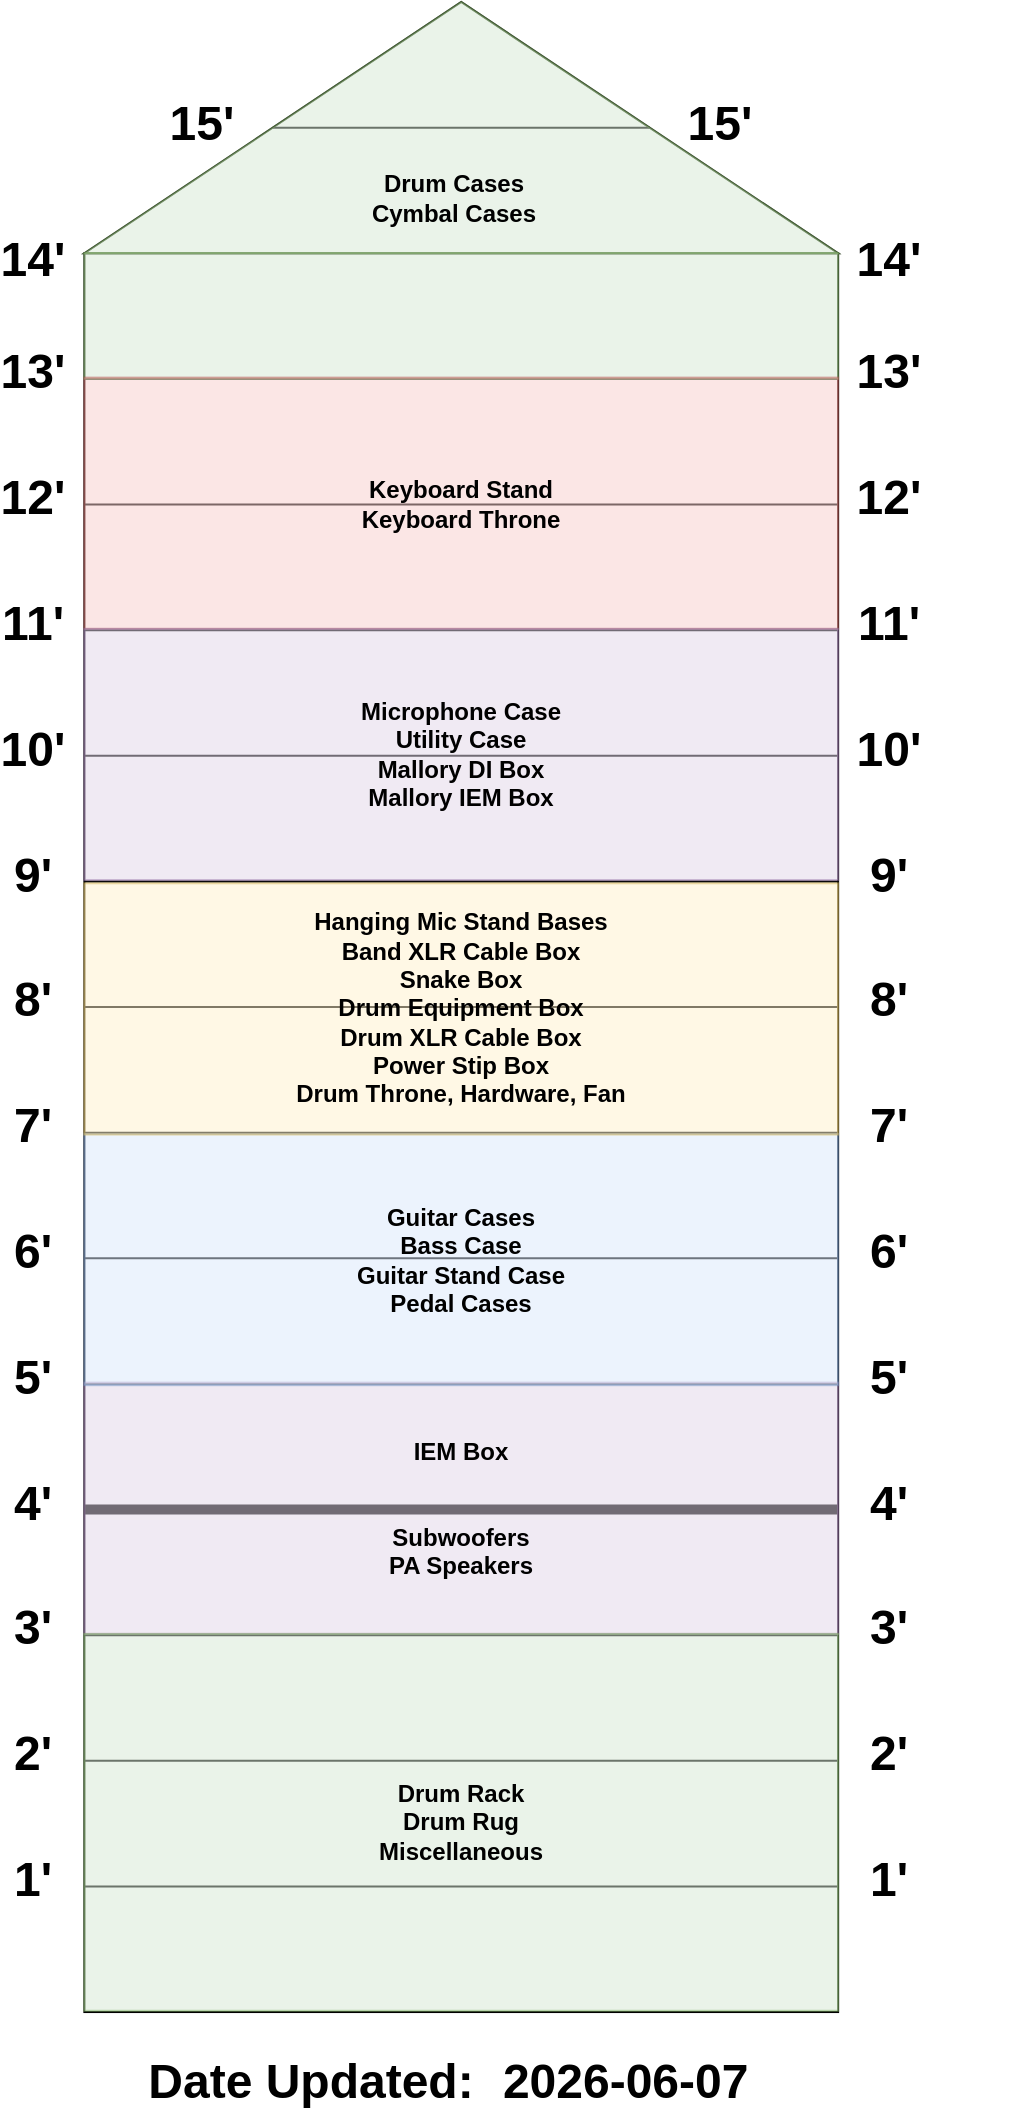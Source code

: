 <mxfile version="28.0.5">
  <diagram name="Page-1" id="X5lvkgiN3U133mV6QOkO">
    <mxGraphModel dx="1377" dy="532" grid="1" gridSize="10" guides="1" tooltips="1" connect="1" arrows="1" fold="1" page="1" pageScale="1" pageWidth="850" pageHeight="1100" math="0" shadow="0">
      <root>
        <mxCell id="0" />
        <mxCell id="1" parent="0" />
        <mxCell id="nhZHOeeMNoCa2xDWZXQW-58" value="" style="group;aspect=fixed;" parent="1" vertex="1" connectable="0">
          <mxGeometry x="200" y="30" width="500" height="1006.91" as="geometry" />
        </mxCell>
        <mxCell id="nhZHOeeMNoCa2xDWZXQW-53" value="" style="group" parent="nhZHOeeMNoCa2xDWZXQW-58" connectable="0" vertex="1">
          <mxGeometry x="10.05" width="489.95" height="1005.026" as="geometry" />
        </mxCell>
        <mxCell id="nhZHOeeMNoCa2xDWZXQW-17" value="&lt;font style=&quot;font-size: 24px;&quot;&gt;1&#39;&lt;/font&gt;" style="text;strokeColor=none;align=center;fillColor=none;html=1;verticalAlign=middle;whiteSpace=wrap;rounded=0;fontStyle=1" parent="nhZHOeeMNoCa2xDWZXQW-58" vertex="1">
          <mxGeometry y="929.649" width="18.844" height="18.844" as="geometry" />
        </mxCell>
        <mxCell id="nhZHOeeMNoCa2xDWZXQW-18" value="&lt;font style=&quot;font-size: 24px;&quot;&gt;1&#39;&lt;/font&gt;" style="text;strokeColor=none;align=center;fillColor=none;html=1;verticalAlign=middle;whiteSpace=wrap;rounded=0;fontStyle=1" parent="nhZHOeeMNoCa2xDWZXQW-58" vertex="1">
          <mxGeometry x="428.392" y="929.649" width="18.844" height="18.844" as="geometry" />
        </mxCell>
        <mxCell id="nhZHOeeMNoCa2xDWZXQW-19" value="&lt;font style=&quot;font-size: 24px;&quot;&gt;2&#39;&lt;/font&gt;" style="text;strokeColor=none;align=center;fillColor=none;html=1;verticalAlign=middle;whiteSpace=wrap;rounded=0;fontStyle=1" parent="nhZHOeeMNoCa2xDWZXQW-58" vertex="1">
          <mxGeometry y="866.835" width="18.844" height="18.844" as="geometry" />
        </mxCell>
        <mxCell id="nhZHOeeMNoCa2xDWZXQW-20" value="&lt;font style=&quot;font-size: 24px;&quot;&gt;2&#39;&lt;/font&gt;" style="text;strokeColor=none;align=center;fillColor=none;html=1;verticalAlign=middle;whiteSpace=wrap;rounded=0;fontStyle=1" parent="nhZHOeeMNoCa2xDWZXQW-58" vertex="1">
          <mxGeometry x="428.392" y="866.835" width="18.844" height="18.844" as="geometry" />
        </mxCell>
        <mxCell id="nhZHOeeMNoCa2xDWZXQW-21" value="&lt;font style=&quot;font-size: 24px;&quot;&gt;3&#39;&lt;/font&gt;" style="text;strokeColor=none;align=center;fillColor=none;html=1;verticalAlign=middle;whiteSpace=wrap;rounded=0;fontStyle=1" parent="nhZHOeeMNoCa2xDWZXQW-58" vertex="1">
          <mxGeometry y="804.02" width="18.844" height="18.844" as="geometry" />
        </mxCell>
        <mxCell id="nhZHOeeMNoCa2xDWZXQW-22" value="&lt;font style=&quot;font-size: 24px;&quot;&gt;3&#39;&lt;/font&gt;" style="text;strokeColor=none;align=center;fillColor=none;html=1;verticalAlign=middle;whiteSpace=wrap;rounded=0;fontStyle=1" parent="nhZHOeeMNoCa2xDWZXQW-58" vertex="1">
          <mxGeometry x="428.392" y="804.02" width="18.844" height="18.844" as="geometry" />
        </mxCell>
        <mxCell id="nhZHOeeMNoCa2xDWZXQW-23" value="&lt;font style=&quot;font-size: 24px;&quot;&gt;4&#39;&lt;/font&gt;" style="text;strokeColor=none;align=center;fillColor=none;html=1;verticalAlign=middle;whiteSpace=wrap;rounded=0;fontStyle=1" parent="nhZHOeeMNoCa2xDWZXQW-58" vertex="1">
          <mxGeometry y="741.206" width="18.844" height="18.844" as="geometry" />
        </mxCell>
        <mxCell id="nhZHOeeMNoCa2xDWZXQW-24" value="&lt;font style=&quot;font-size: 24px;&quot;&gt;4&#39;&lt;/font&gt;" style="text;strokeColor=none;align=center;fillColor=none;html=1;verticalAlign=middle;whiteSpace=wrap;rounded=0;fontStyle=1" parent="nhZHOeeMNoCa2xDWZXQW-58" vertex="1">
          <mxGeometry x="428.392" y="741.206" width="18.844" height="18.844" as="geometry" />
        </mxCell>
        <mxCell id="nhZHOeeMNoCa2xDWZXQW-25" value="&lt;font style=&quot;font-size: 24px;&quot;&gt;5&#39;&lt;/font&gt;" style="text;strokeColor=none;align=center;fillColor=none;html=1;verticalAlign=middle;whiteSpace=wrap;rounded=0;fontStyle=1" parent="nhZHOeeMNoCa2xDWZXQW-58" vertex="1">
          <mxGeometry y="678.392" width="18.844" height="18.844" as="geometry" />
        </mxCell>
        <mxCell id="nhZHOeeMNoCa2xDWZXQW-26" value="&lt;font style=&quot;font-size: 24px;&quot;&gt;5&#39;&lt;/font&gt;" style="text;strokeColor=none;align=center;fillColor=none;html=1;verticalAlign=middle;whiteSpace=wrap;rounded=0;fontStyle=1" parent="nhZHOeeMNoCa2xDWZXQW-58" vertex="1">
          <mxGeometry x="428.392" y="678.392" width="18.844" height="18.844" as="geometry" />
        </mxCell>
        <mxCell id="nhZHOeeMNoCa2xDWZXQW-27" value="&lt;font style=&quot;font-size: 24px;&quot;&gt;6&#39;&lt;/font&gt;" style="text;strokeColor=none;align=center;fillColor=none;html=1;verticalAlign=middle;whiteSpace=wrap;rounded=0;fontStyle=1" parent="nhZHOeeMNoCa2xDWZXQW-58" vertex="1">
          <mxGeometry y="615.578" width="18.844" height="18.844" as="geometry" />
        </mxCell>
        <mxCell id="nhZHOeeMNoCa2xDWZXQW-28" value="&lt;font style=&quot;font-size: 24px;&quot;&gt;6&#39;&lt;/font&gt;" style="text;strokeColor=none;align=center;fillColor=none;html=1;verticalAlign=middle;whiteSpace=wrap;rounded=0;fontStyle=1" parent="nhZHOeeMNoCa2xDWZXQW-58" vertex="1">
          <mxGeometry x="428.392" y="615.578" width="18.844" height="18.844" as="geometry" />
        </mxCell>
        <mxCell id="nhZHOeeMNoCa2xDWZXQW-34" value="&lt;font style=&quot;font-size: 24px;&quot;&gt;7&#39;&lt;/font&gt;" style="text;strokeColor=none;align=center;fillColor=none;html=1;verticalAlign=middle;whiteSpace=wrap;rounded=0;fontStyle=1" parent="nhZHOeeMNoCa2xDWZXQW-58" vertex="1">
          <mxGeometry y="552.764" width="18.844" height="18.844" as="geometry" />
        </mxCell>
        <mxCell id="nhZHOeeMNoCa2xDWZXQW-35" value="&lt;font style=&quot;font-size: 24px;&quot;&gt;7&#39;&lt;/font&gt;" style="text;strokeColor=none;align=center;fillColor=none;html=1;verticalAlign=middle;whiteSpace=wrap;rounded=0;fontStyle=1" parent="nhZHOeeMNoCa2xDWZXQW-58" vertex="1">
          <mxGeometry x="428.392" y="552.764" width="18.844" height="18.844" as="geometry" />
        </mxCell>
        <mxCell id="nhZHOeeMNoCa2xDWZXQW-36" value="&lt;font style=&quot;font-size: 24px;&quot;&gt;8&#39;&lt;/font&gt;" style="text;strokeColor=none;align=center;fillColor=none;html=1;verticalAlign=middle;whiteSpace=wrap;rounded=0;fontStyle=1" parent="nhZHOeeMNoCa2xDWZXQW-58" vertex="1">
          <mxGeometry y="489.95" width="18.844" height="18.844" as="geometry" />
        </mxCell>
        <mxCell id="nhZHOeeMNoCa2xDWZXQW-37" value="&lt;font style=&quot;font-size: 24px;&quot;&gt;8&#39;&lt;/font&gt;" style="text;strokeColor=none;align=center;fillColor=none;html=1;verticalAlign=middle;whiteSpace=wrap;rounded=0;fontStyle=1" parent="nhZHOeeMNoCa2xDWZXQW-58" vertex="1">
          <mxGeometry x="428.392" y="489.95" width="18.844" height="18.844" as="geometry" />
        </mxCell>
        <mxCell id="nhZHOeeMNoCa2xDWZXQW-38" value="&lt;font style=&quot;font-size: 24px;&quot;&gt;9&#39;&lt;/font&gt;" style="text;strokeColor=none;align=center;fillColor=none;html=1;verticalAlign=middle;whiteSpace=wrap;rounded=0;fontStyle=1" parent="nhZHOeeMNoCa2xDWZXQW-58" vertex="1">
          <mxGeometry y="427.136" width="18.844" height="18.844" as="geometry" />
        </mxCell>
        <mxCell id="nhZHOeeMNoCa2xDWZXQW-39" value="&lt;font style=&quot;font-size: 24px;&quot;&gt;9&#39;&lt;/font&gt;" style="text;strokeColor=none;align=center;fillColor=none;html=1;verticalAlign=middle;whiteSpace=wrap;rounded=0;fontStyle=1" parent="nhZHOeeMNoCa2xDWZXQW-58" vertex="1">
          <mxGeometry x="428.392" y="427.136" width="18.844" height="18.844" as="geometry" />
        </mxCell>
        <mxCell id="nhZHOeeMNoCa2xDWZXQW-40" value="&lt;font style=&quot;font-size: 24px;&quot;&gt;10&#39;&lt;/font&gt;" style="text;strokeColor=none;align=center;fillColor=none;html=1;verticalAlign=middle;whiteSpace=wrap;rounded=0;fontStyle=1" parent="nhZHOeeMNoCa2xDWZXQW-58" vertex="1">
          <mxGeometry y="364.322" width="18.844" height="18.844" as="geometry" />
        </mxCell>
        <mxCell id="nhZHOeeMNoCa2xDWZXQW-41" value="&lt;font style=&quot;font-size: 24px;&quot;&gt;10&#39;&lt;/font&gt;" style="text;strokeColor=none;align=center;fillColor=none;html=1;verticalAlign=middle;whiteSpace=wrap;rounded=0;fontStyle=1" parent="nhZHOeeMNoCa2xDWZXQW-58" vertex="1">
          <mxGeometry x="428.392" y="364.322" width="18.844" height="18.844" as="geometry" />
        </mxCell>
        <mxCell id="nhZHOeeMNoCa2xDWZXQW-42" value="&lt;font style=&quot;font-size: 24px;&quot;&gt;11&#39;&lt;/font&gt;" style="text;strokeColor=none;align=center;fillColor=none;html=1;verticalAlign=middle;whiteSpace=wrap;rounded=0;fontStyle=1" parent="nhZHOeeMNoCa2xDWZXQW-58" vertex="1">
          <mxGeometry y="301.508" width="18.844" height="18.844" as="geometry" />
        </mxCell>
        <mxCell id="nhZHOeeMNoCa2xDWZXQW-43" value="&lt;font style=&quot;font-size: 24px;&quot;&gt;11&#39;&lt;/font&gt;" style="text;strokeColor=none;align=center;fillColor=none;html=1;verticalAlign=middle;whiteSpace=wrap;rounded=0;fontStyle=1" parent="nhZHOeeMNoCa2xDWZXQW-58" vertex="1">
          <mxGeometry x="428.392" y="301.508" width="18.844" height="18.844" as="geometry" />
        </mxCell>
        <mxCell id="nhZHOeeMNoCa2xDWZXQW-44" value="&lt;font style=&quot;font-size: 24px;&quot;&gt;12&#39;&lt;/font&gt;" style="text;strokeColor=none;align=center;fillColor=none;html=1;verticalAlign=middle;whiteSpace=wrap;rounded=0;fontStyle=1" parent="nhZHOeeMNoCa2xDWZXQW-58" vertex="1">
          <mxGeometry y="238.694" width="18.844" height="18.844" as="geometry" />
        </mxCell>
        <mxCell id="nhZHOeeMNoCa2xDWZXQW-45" value="&lt;font style=&quot;font-size: 24px;&quot;&gt;12&#39;&lt;/font&gt;" style="text;strokeColor=none;align=center;fillColor=none;html=1;verticalAlign=middle;whiteSpace=wrap;rounded=0;fontStyle=1" parent="nhZHOeeMNoCa2xDWZXQW-58" vertex="1">
          <mxGeometry x="428.392" y="238.694" width="18.844" height="18.844" as="geometry" />
        </mxCell>
        <mxCell id="nhZHOeeMNoCa2xDWZXQW-46" value="&lt;font style=&quot;font-size: 24px;&quot;&gt;13&#39;&lt;/font&gt;" style="text;strokeColor=none;align=center;fillColor=none;html=1;verticalAlign=middle;whiteSpace=wrap;rounded=0;fontStyle=1" parent="nhZHOeeMNoCa2xDWZXQW-58" vertex="1">
          <mxGeometry y="175.879" width="18.844" height="18.844" as="geometry" />
        </mxCell>
        <mxCell id="nhZHOeeMNoCa2xDWZXQW-47" value="&lt;font style=&quot;font-size: 24px;&quot;&gt;13&#39;&lt;/font&gt;" style="text;strokeColor=none;align=center;fillColor=none;html=1;verticalAlign=middle;whiteSpace=wrap;rounded=0;fontStyle=1" parent="nhZHOeeMNoCa2xDWZXQW-58" vertex="1">
          <mxGeometry x="428.392" y="175.879" width="18.844" height="18.844" as="geometry" />
        </mxCell>
        <mxCell id="nhZHOeeMNoCa2xDWZXQW-48" value="&lt;font style=&quot;font-size: 24px;&quot;&gt;14&#39;&lt;/font&gt;" style="text;strokeColor=none;align=center;fillColor=none;html=1;verticalAlign=middle;whiteSpace=wrap;rounded=0;fontStyle=1" parent="nhZHOeeMNoCa2xDWZXQW-58" vertex="1">
          <mxGeometry y="119.347" width="18.844" height="18.844" as="geometry" />
        </mxCell>
        <mxCell id="nhZHOeeMNoCa2xDWZXQW-49" value="&lt;font style=&quot;font-size: 24px;&quot;&gt;14&#39;&lt;/font&gt;" style="text;strokeColor=none;align=center;fillColor=none;html=1;verticalAlign=middle;whiteSpace=wrap;rounded=0;fontStyle=1" parent="nhZHOeeMNoCa2xDWZXQW-58" vertex="1">
          <mxGeometry x="428.392" y="119.347" width="18.844" height="18.844" as="geometry" />
        </mxCell>
        <mxCell id="nhZHOeeMNoCa2xDWZXQW-1" value="" style="rounded=0;whiteSpace=wrap;html=1;" parent="nhZHOeeMNoCa2xDWZXQW-58" vertex="1">
          <mxGeometry x="35.176" y="125.628" width="376.884" height="879.397" as="geometry" />
        </mxCell>
        <mxCell id="nhZHOeeMNoCa2xDWZXQW-7" value="" style="endArrow=none;html=1;rounded=0;exitX=0;exitY=0.1;exitDx=0;exitDy=0;exitPerimeter=0;entryX=1;entryY=0.102;entryDx=0;entryDy=0;entryPerimeter=0;" parent="nhZHOeeMNoCa2xDWZXQW-58" edge="1">
          <mxGeometry width="50" height="50" relative="1" as="geometry">
            <mxPoint x="35.176" y="188.442" as="sourcePoint" />
            <mxPoint x="412.06" y="188.442" as="targetPoint" />
          </mxGeometry>
        </mxCell>
        <mxCell id="nhZHOeeMNoCa2xDWZXQW-8" value="" style="endArrow=none;html=1;rounded=0;entryX=1;entryY=0.202;entryDx=0;entryDy=0;entryPerimeter=0;" parent="nhZHOeeMNoCa2xDWZXQW-58" edge="1">
          <mxGeometry width="50" height="50" relative="1" as="geometry">
            <mxPoint x="35.176" y="251.256" as="sourcePoint" />
            <mxPoint x="412.06" y="251.256" as="targetPoint" />
          </mxGeometry>
        </mxCell>
        <mxCell id="nhZHOeeMNoCa2xDWZXQW-9" value="" style="endArrow=none;html=1;rounded=0;exitX=0;exitY=0.295;exitDx=0;exitDy=0;exitPerimeter=0;entryX=1;entryY=0.296;entryDx=0;entryDy=0;entryPerimeter=0;" parent="nhZHOeeMNoCa2xDWZXQW-58" edge="1">
          <mxGeometry width="50" height="50" relative="1" as="geometry">
            <mxPoint x="35.176" y="314.07" as="sourcePoint" />
            <mxPoint x="412.06" y="314.07" as="targetPoint" />
          </mxGeometry>
        </mxCell>
        <mxCell id="nhZHOeeMNoCa2xDWZXQW-10" value="" style="endArrow=none;html=1;rounded=0;entryX=1;entryY=0.396;entryDx=0;entryDy=0;entryPerimeter=0;" parent="nhZHOeeMNoCa2xDWZXQW-58" edge="1">
          <mxGeometry width="50" height="50" relative="1" as="geometry">
            <mxPoint x="35.176" y="376.885" as="sourcePoint" />
            <mxPoint x="412.06" y="376.885" as="targetPoint" />
          </mxGeometry>
        </mxCell>
        <mxCell id="nhZHOeeMNoCa2xDWZXQW-11" value="" style="endArrow=none;html=1;rounded=0;exitX=0;exitY=0.5;exitDx=0;exitDy=0;entryX=1;entryY=0.5;entryDx=0;entryDy=0;" parent="nhZHOeeMNoCa2xDWZXQW-58" edge="1">
          <mxGeometry width="50" height="50" relative="1" as="geometry">
            <mxPoint x="35.176" y="439.699" as="sourcePoint" />
            <mxPoint x="412.06" y="439.699" as="targetPoint" />
          </mxGeometry>
        </mxCell>
        <mxCell id="nhZHOeeMNoCa2xDWZXQW-13" value="" style="endArrow=none;html=1;rounded=0;entryX=1;entryY=0.696;entryDx=0;entryDy=0;entryPerimeter=0;" parent="nhZHOeeMNoCa2xDWZXQW-58" edge="1">
          <mxGeometry width="50" height="50" relative="1" as="geometry">
            <mxPoint x="35.176" y="565.327" as="sourcePoint" />
            <mxPoint x="412.06" y="565.327" as="targetPoint" />
          </mxGeometry>
        </mxCell>
        <mxCell id="nhZHOeeMNoCa2xDWZXQW-14" value="" style="endArrow=none;html=1;rounded=0;entryX=1;entryY=0.796;entryDx=0;entryDy=0;entryPerimeter=0;exitX=0;exitY=0.797;exitDx=0;exitDy=0;exitPerimeter=0;" parent="nhZHOeeMNoCa2xDWZXQW-58" edge="1">
          <mxGeometry width="50" height="50" relative="1" as="geometry">
            <mxPoint x="35.176" y="628.141" as="sourcePoint" />
            <mxPoint x="412.06" y="628.141" as="targetPoint" />
          </mxGeometry>
        </mxCell>
        <mxCell id="nhZHOeeMNoCa2xDWZXQW-15" value="" style="endArrow=none;html=1;rounded=0;exitX=0;exitY=0.895;exitDx=0;exitDy=0;exitPerimeter=0;" parent="nhZHOeeMNoCa2xDWZXQW-58" edge="1">
          <mxGeometry width="50" height="50" relative="1" as="geometry">
            <mxPoint x="35.176" y="690.955" as="sourcePoint" />
            <mxPoint x="412.06" y="690.955" as="targetPoint" />
          </mxGeometry>
        </mxCell>
        <mxCell id="nhZHOeeMNoCa2xDWZXQW-29" value="" style="endArrow=none;html=1;rounded=0;exitX=0;exitY=0.5;exitDx=0;exitDy=0;entryX=1;entryY=0.5;entryDx=0;entryDy=0;" parent="nhZHOeeMNoCa2xDWZXQW-58" edge="1">
          <mxGeometry width="50" height="50" relative="1" as="geometry">
            <mxPoint x="35.176" y="502.513" as="sourcePoint" />
            <mxPoint x="412.06" y="502.513" as="targetPoint" />
          </mxGeometry>
        </mxCell>
        <mxCell id="nhZHOeeMNoCa2xDWZXQW-30" value="" style="endArrow=none;html=1;rounded=0;exitX=0;exitY=0.895;exitDx=0;exitDy=0;exitPerimeter=0;strokeWidth=5;" parent="nhZHOeeMNoCa2xDWZXQW-58" edge="1">
          <mxGeometry width="50" height="50" relative="1" as="geometry">
            <mxPoint x="35.176" y="753.769" as="sourcePoint" />
            <mxPoint x="412.06" y="753.769" as="targetPoint" />
          </mxGeometry>
        </mxCell>
        <mxCell id="nhZHOeeMNoCa2xDWZXQW-31" value="" style="endArrow=none;html=1;rounded=0;exitX=0;exitY=0.895;exitDx=0;exitDy=0;exitPerimeter=0;" parent="nhZHOeeMNoCa2xDWZXQW-58" edge="1">
          <mxGeometry width="50" height="50" relative="1" as="geometry">
            <mxPoint x="35.176" y="816.583" as="sourcePoint" />
            <mxPoint x="412.06" y="816.583" as="targetPoint" />
          </mxGeometry>
        </mxCell>
        <mxCell id="nhZHOeeMNoCa2xDWZXQW-32" value="" style="endArrow=none;html=1;rounded=0;exitX=0;exitY=0.895;exitDx=0;exitDy=0;exitPerimeter=0;" parent="nhZHOeeMNoCa2xDWZXQW-58" edge="1">
          <mxGeometry width="50" height="50" relative="1" as="geometry">
            <mxPoint x="35.176" y="879.397" as="sourcePoint" />
            <mxPoint x="412.06" y="879.397" as="targetPoint" />
          </mxGeometry>
        </mxCell>
        <mxCell id="nhZHOeeMNoCa2xDWZXQW-33" value="" style="endArrow=none;html=1;rounded=0;exitX=0;exitY=0.895;exitDx=0;exitDy=0;exitPerimeter=0;" parent="nhZHOeeMNoCa2xDWZXQW-58" edge="1">
          <mxGeometry width="50" height="50" relative="1" as="geometry">
            <mxPoint x="35.176" y="942.211" as="sourcePoint" />
            <mxPoint x="412.06" y="942.211" as="targetPoint" />
          </mxGeometry>
        </mxCell>
        <mxCell id="nhZHOeeMNoCa2xDWZXQW-51" value="&lt;font style=&quot;font-size: 24px;&quot;&gt;15&#39;&lt;/font&gt;" style="text;strokeColor=none;align=center;fillColor=none;html=1;verticalAlign=middle;whiteSpace=wrap;rounded=0;fontStyle=1" parent="nhZHOeeMNoCa2xDWZXQW-58" vertex="1">
          <mxGeometry x="85.786" y="51.508" width="16.152" height="18.844" as="geometry" />
        </mxCell>
        <mxCell id="nhZHOeeMNoCa2xDWZXQW-52" value="&lt;font style=&quot;font-size: 24px;&quot;&gt;15&#39;&lt;/font&gt;" style="text;strokeColor=none;align=center;fillColor=none;html=1;verticalAlign=middle;whiteSpace=wrap;rounded=0;fontStyle=1" parent="nhZHOeeMNoCa2xDWZXQW-58" vertex="1">
          <mxGeometry x="345.298" y="51.508" width="16.152" height="18.844" as="geometry" />
        </mxCell>
        <mxCell id="nhZHOeeMNoCa2xDWZXQW-54" value="" style="triangle;whiteSpace=wrap;html=1;rotation=-90;" parent="nhZHOeeMNoCa2xDWZXQW-58" vertex="1">
          <mxGeometry x="160.804" y="-125.628" width="125.628" height="376.885" as="geometry" />
        </mxCell>
        <mxCell id="nhZHOeeMNoCa2xDWZXQW-55" value="" style="endArrow=none;html=1;rounded=0;exitX=0.5;exitY=0;exitDx=0;exitDy=0;entryX=0.5;entryY=1;entryDx=0;entryDy=0;" parent="nhZHOeeMNoCa2xDWZXQW-58" source="nhZHOeeMNoCa2xDWZXQW-54" target="nhZHOeeMNoCa2xDWZXQW-54" edge="1">
          <mxGeometry width="50" height="50" relative="1" as="geometry">
            <mxPoint x="223.618" y="113.065" as="sourcePoint" />
            <mxPoint x="286.432" y="50.251" as="targetPoint" />
          </mxGeometry>
        </mxCell>
        <mxCell id="nhZHOeeMNoCa2xDWZXQW-59" value="&lt;b&gt;IEM Box&lt;/b&gt;&lt;div&gt;&lt;b&gt;&lt;br&gt;&lt;/b&gt;&lt;/div&gt;&lt;div&gt;&lt;b&gt;&lt;br&gt;&lt;/b&gt;&lt;div&gt;&lt;div&gt;&lt;b&gt;Subwoofers&lt;/b&gt;&lt;/div&gt;&lt;/div&gt;&lt;div&gt;&lt;b&gt;PA Speakers&lt;/b&gt;&lt;/div&gt;&lt;/div&gt;" style="rounded=0;whiteSpace=wrap;html=1;opacity=50;fillColor=#e1d5e7;strokeColor=#9673a6;" parent="nhZHOeeMNoCa2xDWZXQW-58" vertex="1">
          <mxGeometry x="35.176" y="690.327" width="376.884" height="125.628" as="geometry" />
        </mxCell>
        <mxCell id="nhZHOeeMNoCa2xDWZXQW-63" value="&lt;b&gt;Drum Rack&lt;/b&gt;&lt;div&gt;&lt;b&gt;Drum Rug&lt;/b&gt;&lt;/div&gt;&lt;div&gt;&lt;b&gt;Miscellaneous&lt;/b&gt;&lt;/div&gt;" style="whiteSpace=wrap;html=1;fillColor=#d5e8d4;strokeColor=#82b366;opacity=50;" parent="nhZHOeeMNoCa2xDWZXQW-58" vertex="1">
          <mxGeometry x="35.176" y="815.955" width="376.884" height="188.442" as="geometry" />
        </mxCell>
        <mxCell id="nhZHOeeMNoCa2xDWZXQW-57" value="" style="triangle;whiteSpace=wrap;html=1;rotation=-90;opacity=50;fillColor=#d5e8d4;strokeColor=#82b366;" parent="nhZHOeeMNoCa2xDWZXQW-58" vertex="1">
          <mxGeometry x="160.804" y="-125.628" width="125.628" height="376.885" as="geometry" />
        </mxCell>
        <mxCell id="nhZHOeeMNoCa2xDWZXQW-61" value="&lt;b&gt;Drum Cases&lt;/b&gt;&lt;div&gt;&lt;b&gt;Cymbal Cases&lt;/b&gt;&lt;/div&gt;" style="text;strokeColor=none;align=center;fillColor=none;html=1;verticalAlign=middle;whiteSpace=wrap;rounded=0;" parent="nhZHOeeMNoCa2xDWZXQW-58" vertex="1">
          <mxGeometry x="125.628" y="79.146" width="188.442" height="37.688" as="geometry" />
        </mxCell>
        <mxCell id="nhZHOeeMNoCa2xDWZXQW-64" value="" style="whiteSpace=wrap;html=1;fillColor=#d5e8d4;strokeColor=#82b366;opacity=50;" parent="nhZHOeeMNoCa2xDWZXQW-58" vertex="1">
          <mxGeometry x="35.176" y="125.628" width="376.884" height="62.814" as="geometry" />
        </mxCell>
        <mxCell id="nhZHOeeMNoCa2xDWZXQW-65" value="&lt;b&gt;Keyboard Stand&lt;/b&gt;&lt;div&gt;&lt;b&gt;Keyboard Throne&lt;/b&gt;&lt;/div&gt;" style="whiteSpace=wrap;html=1;fillColor=#f8cecc;strokeColor=#b85450;opacity=50;" parent="nhZHOeeMNoCa2xDWZXQW-58" vertex="1">
          <mxGeometry x="35.176" y="187.814" width="376.884" height="125.628" as="geometry" />
        </mxCell>
        <mxCell id="nhZHOeeMNoCa2xDWZXQW-66" value="&lt;b&gt;Microphone Case&lt;/b&gt;&lt;div&gt;&lt;b&gt;Utility Case&lt;/b&gt;&lt;/div&gt;&lt;div&gt;&lt;b&gt;Mallory DI Box&lt;/b&gt;&lt;/div&gt;&lt;div&gt;&lt;b&gt;Mallory IEM Box&lt;/b&gt;&lt;/div&gt;" style="whiteSpace=wrap;html=1;fillColor=#e1d5e7;strokeColor=#9673a6;opacity=50;" parent="nhZHOeeMNoCa2xDWZXQW-58" vertex="1">
          <mxGeometry x="35.176" y="313.442" width="376.884" height="125.628" as="geometry" />
        </mxCell>
        <mxCell id="nhZHOeeMNoCa2xDWZXQW-67" value="&lt;b&gt;Guitar Cases&lt;/b&gt;&lt;div&gt;&lt;b&gt;Bass Case&lt;/b&gt;&lt;/div&gt;&lt;div&gt;&lt;b&gt;Guitar Stand Case&lt;/b&gt;&lt;/div&gt;&lt;div&gt;&lt;b&gt;Pedal Cases&lt;/b&gt;&lt;/div&gt;" style="whiteSpace=wrap;html=1;fillColor=#dae8fc;strokeColor=#6c8ebf;opacity=50;" parent="nhZHOeeMNoCa2xDWZXQW-58" vertex="1">
          <mxGeometry x="35.176" y="565.955" width="376.884" height="125.628" as="geometry" />
        </mxCell>
        <mxCell id="nhZHOeeMNoCa2xDWZXQW-68" value="&lt;b&gt;Hanging Mic Stand Bases&lt;/b&gt;&lt;div&gt;&lt;b&gt;Band XLR Cable Box&lt;/b&gt;&lt;/div&gt;&lt;div&gt;&lt;b&gt;Snake Box&lt;/b&gt;&lt;/div&gt;&lt;div&gt;&lt;b&gt;Drum Equipment Box&lt;/b&gt;&lt;/div&gt;&lt;div&gt;&lt;b&gt;Drum XLR Cable Box&lt;/b&gt;&lt;/div&gt;&lt;div&gt;&lt;b&gt;Power Stip Box&lt;/b&gt;&lt;/div&gt;&lt;div&gt;&lt;b&gt;Drum Throne, Hardware, Fan&lt;/b&gt;&lt;/div&gt;" style="whiteSpace=wrap;html=1;fillColor=#fff2cc;strokeColor=#d6b656;opacity=50;" parent="nhZHOeeMNoCa2xDWZXQW-58" vertex="1">
          <mxGeometry x="35.176" y="440.641" width="376.884" height="125.628" as="geometry" />
        </mxCell>
        <mxCell id="6AG9FM8eWZYMSyOvZ8YQ-7" value="" style="group" vertex="1" connectable="0" parent="1">
          <mxGeometry x="347.997" y="1070.004" width="153.35" as="geometry" />
        </mxCell>
        <object label="&lt;span style=&quot;font-size: 24px;&quot;&gt;&lt;b&gt;&amp;nbsp;%date{yyyy-mm-dd}%&lt;/b&gt;&lt;/span&gt;" placeholders="1" id="nhZHOeeMNoCa2xDWZXQW-69">
          <mxCell style="edgeLabel;html=1;align=center;verticalAlign=middle;resizable=0;points=[];labelBorderColor=none;labelBackgroundColor=none;" parent="6AG9FM8eWZYMSyOvZ8YQ-7" vertex="1" connectable="0">
            <mxGeometry x="153.35" as="geometry" />
          </mxCell>
        </object>
        <object label="&lt;span style=&quot;font-size: 24px;&quot;&gt;&lt;b&gt;Date Updated:&lt;/b&gt;&lt;/span&gt;" placeholders="1" id="nhZHOeeMNoCa2xDWZXQW-70">
          <mxCell style="edgeLabel;html=1;align=center;verticalAlign=middle;resizable=0;points=[];labelBorderColor=none;labelBackgroundColor=none;" parent="6AG9FM8eWZYMSyOvZ8YQ-7" vertex="1" connectable="0">
            <mxGeometry as="geometry" />
          </mxCell>
        </object>
      </root>
    </mxGraphModel>
  </diagram>
</mxfile>
